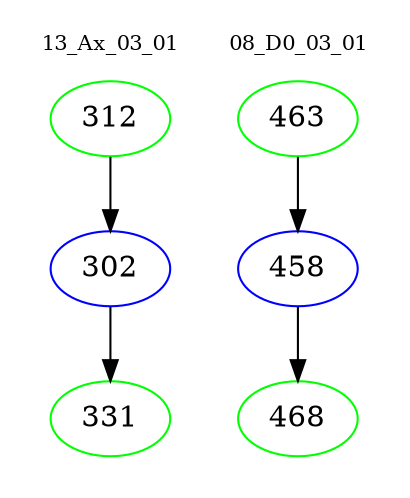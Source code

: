 digraph{
subgraph cluster_0 {
color = white
label = "13_Ax_03_01";
fontsize=10;
T0_312 [label="312", color="green"]
T0_312 -> T0_302 [color="black"]
T0_302 [label="302", color="blue"]
T0_302 -> T0_331 [color="black"]
T0_331 [label="331", color="green"]
}
subgraph cluster_1 {
color = white
label = "08_D0_03_01";
fontsize=10;
T1_463 [label="463", color="green"]
T1_463 -> T1_458 [color="black"]
T1_458 [label="458", color="blue"]
T1_458 -> T1_468 [color="black"]
T1_468 [label="468", color="green"]
}
}
